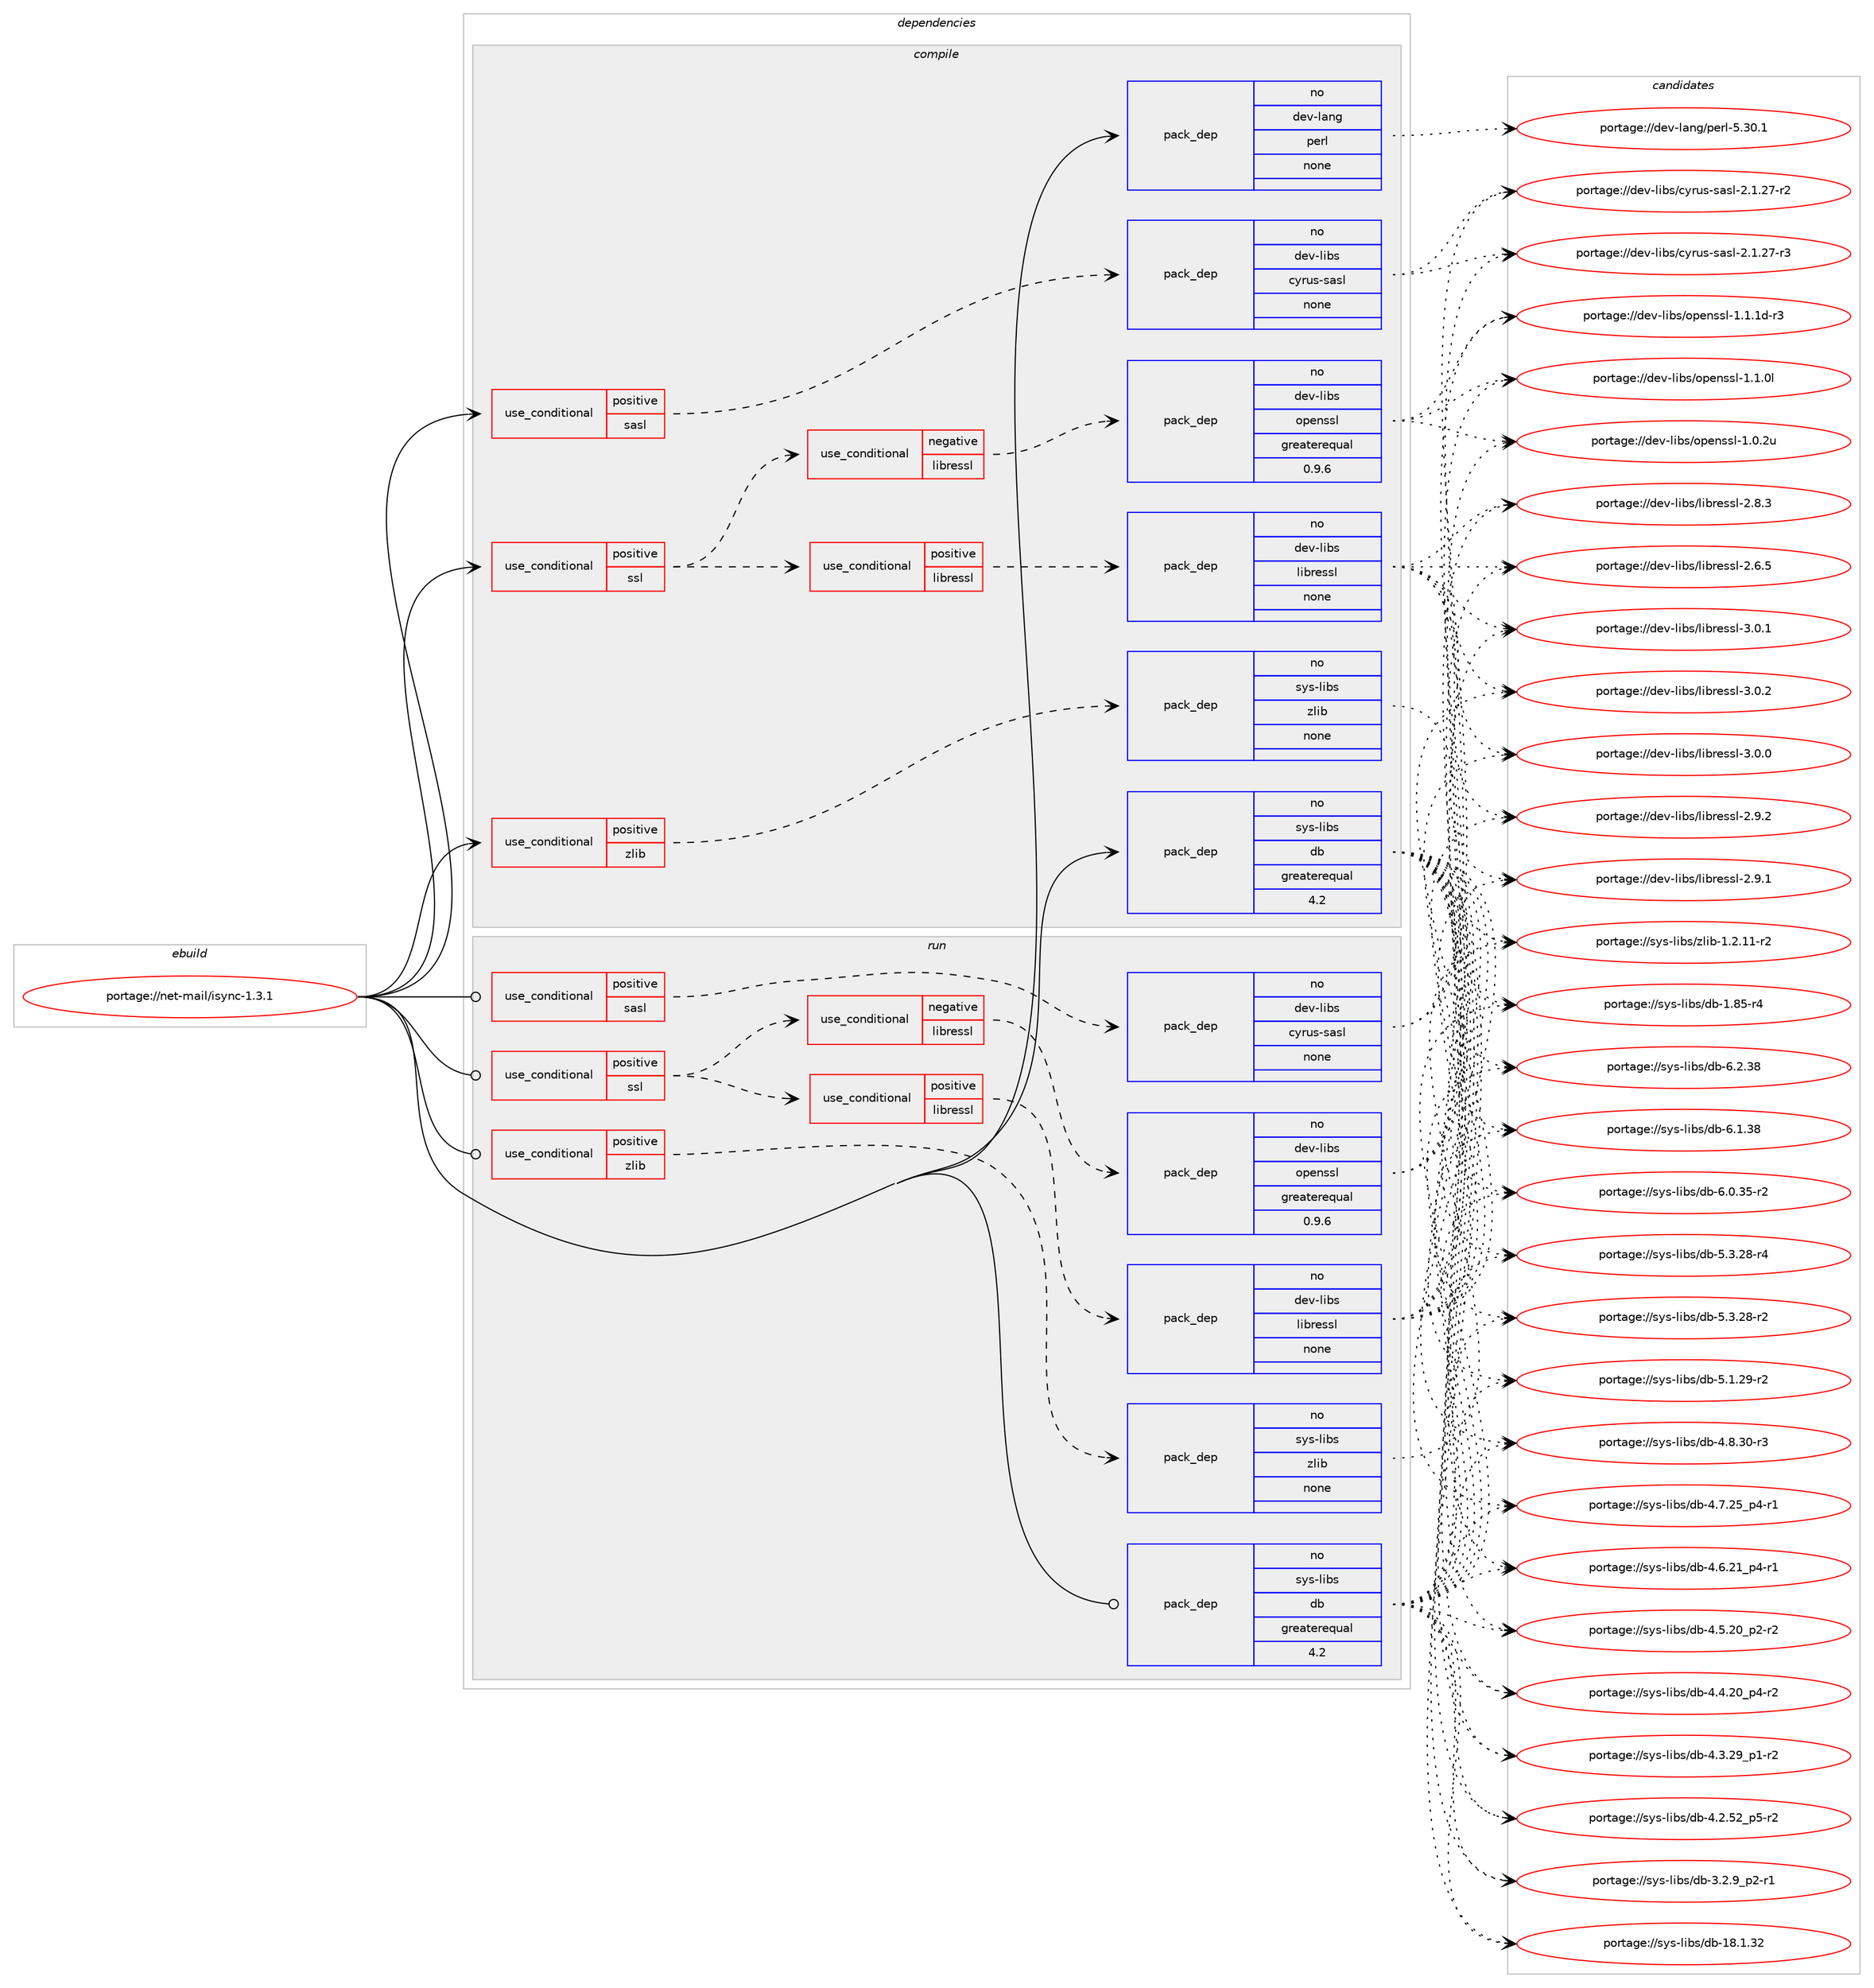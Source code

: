 digraph prolog {

# *************
# Graph options
# *************

newrank=true;
concentrate=true;
compound=true;
graph [rankdir=LR,fontname=Helvetica,fontsize=10,ranksep=1.5];#, ranksep=2.5, nodesep=0.2];
edge  [arrowhead=vee];
node  [fontname=Helvetica,fontsize=10];

# **********
# The ebuild
# **********

subgraph cluster_leftcol {
color=gray;
rank=same;
label=<<i>ebuild</i>>;
id [label="portage://net-mail/isync-1.3.1", color=red, width=4, href="../net-mail/isync-1.3.1.svg"];
}

# ****************
# The dependencies
# ****************

subgraph cluster_midcol {
color=gray;
label=<<i>dependencies</i>>;
subgraph cluster_compile {
fillcolor="#eeeeee";
style=filled;
label=<<i>compile</i>>;
subgraph cond11014 {
dependency56710 [label=<<TABLE BORDER="0" CELLBORDER="1" CELLSPACING="0" CELLPADDING="4"><TR><TD ROWSPAN="3" CELLPADDING="10">use_conditional</TD></TR><TR><TD>positive</TD></TR><TR><TD>sasl</TD></TR></TABLE>>, shape=none, color=red];
subgraph pack44548 {
dependency56711 [label=<<TABLE BORDER="0" CELLBORDER="1" CELLSPACING="0" CELLPADDING="4" WIDTH="220"><TR><TD ROWSPAN="6" CELLPADDING="30">pack_dep</TD></TR><TR><TD WIDTH="110">no</TD></TR><TR><TD>dev-libs</TD></TR><TR><TD>cyrus-sasl</TD></TR><TR><TD>none</TD></TR><TR><TD></TD></TR></TABLE>>, shape=none, color=blue];
}
dependency56710:e -> dependency56711:w [weight=20,style="dashed",arrowhead="vee"];
}
id:e -> dependency56710:w [weight=20,style="solid",arrowhead="vee"];
subgraph cond11015 {
dependency56712 [label=<<TABLE BORDER="0" CELLBORDER="1" CELLSPACING="0" CELLPADDING="4"><TR><TD ROWSPAN="3" CELLPADDING="10">use_conditional</TD></TR><TR><TD>positive</TD></TR><TR><TD>ssl</TD></TR></TABLE>>, shape=none, color=red];
subgraph cond11016 {
dependency56713 [label=<<TABLE BORDER="0" CELLBORDER="1" CELLSPACING="0" CELLPADDING="4"><TR><TD ROWSPAN="3" CELLPADDING="10">use_conditional</TD></TR><TR><TD>negative</TD></TR><TR><TD>libressl</TD></TR></TABLE>>, shape=none, color=red];
subgraph pack44549 {
dependency56714 [label=<<TABLE BORDER="0" CELLBORDER="1" CELLSPACING="0" CELLPADDING="4" WIDTH="220"><TR><TD ROWSPAN="6" CELLPADDING="30">pack_dep</TD></TR><TR><TD WIDTH="110">no</TD></TR><TR><TD>dev-libs</TD></TR><TR><TD>openssl</TD></TR><TR><TD>greaterequal</TD></TR><TR><TD>0.9.6</TD></TR></TABLE>>, shape=none, color=blue];
}
dependency56713:e -> dependency56714:w [weight=20,style="dashed",arrowhead="vee"];
}
dependency56712:e -> dependency56713:w [weight=20,style="dashed",arrowhead="vee"];
subgraph cond11017 {
dependency56715 [label=<<TABLE BORDER="0" CELLBORDER="1" CELLSPACING="0" CELLPADDING="4"><TR><TD ROWSPAN="3" CELLPADDING="10">use_conditional</TD></TR><TR><TD>positive</TD></TR><TR><TD>libressl</TD></TR></TABLE>>, shape=none, color=red];
subgraph pack44550 {
dependency56716 [label=<<TABLE BORDER="0" CELLBORDER="1" CELLSPACING="0" CELLPADDING="4" WIDTH="220"><TR><TD ROWSPAN="6" CELLPADDING="30">pack_dep</TD></TR><TR><TD WIDTH="110">no</TD></TR><TR><TD>dev-libs</TD></TR><TR><TD>libressl</TD></TR><TR><TD>none</TD></TR><TR><TD></TD></TR></TABLE>>, shape=none, color=blue];
}
dependency56715:e -> dependency56716:w [weight=20,style="dashed",arrowhead="vee"];
}
dependency56712:e -> dependency56715:w [weight=20,style="dashed",arrowhead="vee"];
}
id:e -> dependency56712:w [weight=20,style="solid",arrowhead="vee"];
subgraph cond11018 {
dependency56717 [label=<<TABLE BORDER="0" CELLBORDER="1" CELLSPACING="0" CELLPADDING="4"><TR><TD ROWSPAN="3" CELLPADDING="10">use_conditional</TD></TR><TR><TD>positive</TD></TR><TR><TD>zlib</TD></TR></TABLE>>, shape=none, color=red];
subgraph pack44551 {
dependency56718 [label=<<TABLE BORDER="0" CELLBORDER="1" CELLSPACING="0" CELLPADDING="4" WIDTH="220"><TR><TD ROWSPAN="6" CELLPADDING="30">pack_dep</TD></TR><TR><TD WIDTH="110">no</TD></TR><TR><TD>sys-libs</TD></TR><TR><TD>zlib</TD></TR><TR><TD>none</TD></TR><TR><TD></TD></TR></TABLE>>, shape=none, color=blue];
}
dependency56717:e -> dependency56718:w [weight=20,style="dashed",arrowhead="vee"];
}
id:e -> dependency56717:w [weight=20,style="solid",arrowhead="vee"];
subgraph pack44552 {
dependency56719 [label=<<TABLE BORDER="0" CELLBORDER="1" CELLSPACING="0" CELLPADDING="4" WIDTH="220"><TR><TD ROWSPAN="6" CELLPADDING="30">pack_dep</TD></TR><TR><TD WIDTH="110">no</TD></TR><TR><TD>dev-lang</TD></TR><TR><TD>perl</TD></TR><TR><TD>none</TD></TR><TR><TD></TD></TR></TABLE>>, shape=none, color=blue];
}
id:e -> dependency56719:w [weight=20,style="solid",arrowhead="vee"];
subgraph pack44553 {
dependency56720 [label=<<TABLE BORDER="0" CELLBORDER="1" CELLSPACING="0" CELLPADDING="4" WIDTH="220"><TR><TD ROWSPAN="6" CELLPADDING="30">pack_dep</TD></TR><TR><TD WIDTH="110">no</TD></TR><TR><TD>sys-libs</TD></TR><TR><TD>db</TD></TR><TR><TD>greaterequal</TD></TR><TR><TD>4.2</TD></TR></TABLE>>, shape=none, color=blue];
}
id:e -> dependency56720:w [weight=20,style="solid",arrowhead="vee"];
}
subgraph cluster_compileandrun {
fillcolor="#eeeeee";
style=filled;
label=<<i>compile and run</i>>;
}
subgraph cluster_run {
fillcolor="#eeeeee";
style=filled;
label=<<i>run</i>>;
subgraph cond11019 {
dependency56721 [label=<<TABLE BORDER="0" CELLBORDER="1" CELLSPACING="0" CELLPADDING="4"><TR><TD ROWSPAN="3" CELLPADDING="10">use_conditional</TD></TR><TR><TD>positive</TD></TR><TR><TD>sasl</TD></TR></TABLE>>, shape=none, color=red];
subgraph pack44554 {
dependency56722 [label=<<TABLE BORDER="0" CELLBORDER="1" CELLSPACING="0" CELLPADDING="4" WIDTH="220"><TR><TD ROWSPAN="6" CELLPADDING="30">pack_dep</TD></TR><TR><TD WIDTH="110">no</TD></TR><TR><TD>dev-libs</TD></TR><TR><TD>cyrus-sasl</TD></TR><TR><TD>none</TD></TR><TR><TD></TD></TR></TABLE>>, shape=none, color=blue];
}
dependency56721:e -> dependency56722:w [weight=20,style="dashed",arrowhead="vee"];
}
id:e -> dependency56721:w [weight=20,style="solid",arrowhead="odot"];
subgraph cond11020 {
dependency56723 [label=<<TABLE BORDER="0" CELLBORDER="1" CELLSPACING="0" CELLPADDING="4"><TR><TD ROWSPAN="3" CELLPADDING="10">use_conditional</TD></TR><TR><TD>positive</TD></TR><TR><TD>ssl</TD></TR></TABLE>>, shape=none, color=red];
subgraph cond11021 {
dependency56724 [label=<<TABLE BORDER="0" CELLBORDER="1" CELLSPACING="0" CELLPADDING="4"><TR><TD ROWSPAN="3" CELLPADDING="10">use_conditional</TD></TR><TR><TD>negative</TD></TR><TR><TD>libressl</TD></TR></TABLE>>, shape=none, color=red];
subgraph pack44555 {
dependency56725 [label=<<TABLE BORDER="0" CELLBORDER="1" CELLSPACING="0" CELLPADDING="4" WIDTH="220"><TR><TD ROWSPAN="6" CELLPADDING="30">pack_dep</TD></TR><TR><TD WIDTH="110">no</TD></TR><TR><TD>dev-libs</TD></TR><TR><TD>openssl</TD></TR><TR><TD>greaterequal</TD></TR><TR><TD>0.9.6</TD></TR></TABLE>>, shape=none, color=blue];
}
dependency56724:e -> dependency56725:w [weight=20,style="dashed",arrowhead="vee"];
}
dependency56723:e -> dependency56724:w [weight=20,style="dashed",arrowhead="vee"];
subgraph cond11022 {
dependency56726 [label=<<TABLE BORDER="0" CELLBORDER="1" CELLSPACING="0" CELLPADDING="4"><TR><TD ROWSPAN="3" CELLPADDING="10">use_conditional</TD></TR><TR><TD>positive</TD></TR><TR><TD>libressl</TD></TR></TABLE>>, shape=none, color=red];
subgraph pack44556 {
dependency56727 [label=<<TABLE BORDER="0" CELLBORDER="1" CELLSPACING="0" CELLPADDING="4" WIDTH="220"><TR><TD ROWSPAN="6" CELLPADDING="30">pack_dep</TD></TR><TR><TD WIDTH="110">no</TD></TR><TR><TD>dev-libs</TD></TR><TR><TD>libressl</TD></TR><TR><TD>none</TD></TR><TR><TD></TD></TR></TABLE>>, shape=none, color=blue];
}
dependency56726:e -> dependency56727:w [weight=20,style="dashed",arrowhead="vee"];
}
dependency56723:e -> dependency56726:w [weight=20,style="dashed",arrowhead="vee"];
}
id:e -> dependency56723:w [weight=20,style="solid",arrowhead="odot"];
subgraph cond11023 {
dependency56728 [label=<<TABLE BORDER="0" CELLBORDER="1" CELLSPACING="0" CELLPADDING="4"><TR><TD ROWSPAN="3" CELLPADDING="10">use_conditional</TD></TR><TR><TD>positive</TD></TR><TR><TD>zlib</TD></TR></TABLE>>, shape=none, color=red];
subgraph pack44557 {
dependency56729 [label=<<TABLE BORDER="0" CELLBORDER="1" CELLSPACING="0" CELLPADDING="4" WIDTH="220"><TR><TD ROWSPAN="6" CELLPADDING="30">pack_dep</TD></TR><TR><TD WIDTH="110">no</TD></TR><TR><TD>sys-libs</TD></TR><TR><TD>zlib</TD></TR><TR><TD>none</TD></TR><TR><TD></TD></TR></TABLE>>, shape=none, color=blue];
}
dependency56728:e -> dependency56729:w [weight=20,style="dashed",arrowhead="vee"];
}
id:e -> dependency56728:w [weight=20,style="solid",arrowhead="odot"];
subgraph pack44558 {
dependency56730 [label=<<TABLE BORDER="0" CELLBORDER="1" CELLSPACING="0" CELLPADDING="4" WIDTH="220"><TR><TD ROWSPAN="6" CELLPADDING="30">pack_dep</TD></TR><TR><TD WIDTH="110">no</TD></TR><TR><TD>sys-libs</TD></TR><TR><TD>db</TD></TR><TR><TD>greaterequal</TD></TR><TR><TD>4.2</TD></TR></TABLE>>, shape=none, color=blue];
}
id:e -> dependency56730:w [weight=20,style="solid",arrowhead="odot"];
}
}

# **************
# The candidates
# **************

subgraph cluster_choices {
rank=same;
color=gray;
label=<<i>candidates</i>>;

subgraph choice44548 {
color=black;
nodesep=1;
choice100101118451081059811547991211141171154511597115108455046494650554511451 [label="portage://dev-libs/cyrus-sasl-2.1.27-r3", color=red, width=4,href="../dev-libs/cyrus-sasl-2.1.27-r3.svg"];
choice100101118451081059811547991211141171154511597115108455046494650554511450 [label="portage://dev-libs/cyrus-sasl-2.1.27-r2", color=red, width=4,href="../dev-libs/cyrus-sasl-2.1.27-r2.svg"];
dependency56711:e -> choice100101118451081059811547991211141171154511597115108455046494650554511451:w [style=dotted,weight="100"];
dependency56711:e -> choice100101118451081059811547991211141171154511597115108455046494650554511450:w [style=dotted,weight="100"];
}
subgraph choice44549 {
color=black;
nodesep=1;
choice1001011184510810598115471111121011101151151084549464946491004511451 [label="portage://dev-libs/openssl-1.1.1d-r3", color=red, width=4,href="../dev-libs/openssl-1.1.1d-r3.svg"];
choice100101118451081059811547111112101110115115108454946494648108 [label="portage://dev-libs/openssl-1.1.0l", color=red, width=4,href="../dev-libs/openssl-1.1.0l.svg"];
choice100101118451081059811547111112101110115115108454946484650117 [label="portage://dev-libs/openssl-1.0.2u", color=red, width=4,href="../dev-libs/openssl-1.0.2u.svg"];
dependency56714:e -> choice1001011184510810598115471111121011101151151084549464946491004511451:w [style=dotted,weight="100"];
dependency56714:e -> choice100101118451081059811547111112101110115115108454946494648108:w [style=dotted,weight="100"];
dependency56714:e -> choice100101118451081059811547111112101110115115108454946484650117:w [style=dotted,weight="100"];
}
subgraph choice44550 {
color=black;
nodesep=1;
choice10010111845108105981154710810598114101115115108455146484650 [label="portage://dev-libs/libressl-3.0.2", color=red, width=4,href="../dev-libs/libressl-3.0.2.svg"];
choice10010111845108105981154710810598114101115115108455146484649 [label="portage://dev-libs/libressl-3.0.1", color=red, width=4,href="../dev-libs/libressl-3.0.1.svg"];
choice10010111845108105981154710810598114101115115108455146484648 [label="portage://dev-libs/libressl-3.0.0", color=red, width=4,href="../dev-libs/libressl-3.0.0.svg"];
choice10010111845108105981154710810598114101115115108455046574650 [label="portage://dev-libs/libressl-2.9.2", color=red, width=4,href="../dev-libs/libressl-2.9.2.svg"];
choice10010111845108105981154710810598114101115115108455046574649 [label="portage://dev-libs/libressl-2.9.1", color=red, width=4,href="../dev-libs/libressl-2.9.1.svg"];
choice10010111845108105981154710810598114101115115108455046564651 [label="portage://dev-libs/libressl-2.8.3", color=red, width=4,href="../dev-libs/libressl-2.8.3.svg"];
choice10010111845108105981154710810598114101115115108455046544653 [label="portage://dev-libs/libressl-2.6.5", color=red, width=4,href="../dev-libs/libressl-2.6.5.svg"];
dependency56716:e -> choice10010111845108105981154710810598114101115115108455146484650:w [style=dotted,weight="100"];
dependency56716:e -> choice10010111845108105981154710810598114101115115108455146484649:w [style=dotted,weight="100"];
dependency56716:e -> choice10010111845108105981154710810598114101115115108455146484648:w [style=dotted,weight="100"];
dependency56716:e -> choice10010111845108105981154710810598114101115115108455046574650:w [style=dotted,weight="100"];
dependency56716:e -> choice10010111845108105981154710810598114101115115108455046574649:w [style=dotted,weight="100"];
dependency56716:e -> choice10010111845108105981154710810598114101115115108455046564651:w [style=dotted,weight="100"];
dependency56716:e -> choice10010111845108105981154710810598114101115115108455046544653:w [style=dotted,weight="100"];
}
subgraph choice44551 {
color=black;
nodesep=1;
choice11512111545108105981154712210810598454946504649494511450 [label="portage://sys-libs/zlib-1.2.11-r2", color=red, width=4,href="../sys-libs/zlib-1.2.11-r2.svg"];
dependency56718:e -> choice11512111545108105981154712210810598454946504649494511450:w [style=dotted,weight="100"];
}
subgraph choice44552 {
color=black;
nodesep=1;
choice10010111845108971101034711210111410845534651484649 [label="portage://dev-lang/perl-5.30.1", color=red, width=4,href="../dev-lang/perl-5.30.1.svg"];
dependency56719:e -> choice10010111845108971101034711210111410845534651484649:w [style=dotted,weight="100"];
}
subgraph choice44553 {
color=black;
nodesep=1;
choice1151211154510810598115471009845544650465156 [label="portage://sys-libs/db-6.2.38", color=red, width=4,href="../sys-libs/db-6.2.38.svg"];
choice1151211154510810598115471009845544649465156 [label="portage://sys-libs/db-6.1.38", color=red, width=4,href="../sys-libs/db-6.1.38.svg"];
choice11512111545108105981154710098455446484651534511450 [label="portage://sys-libs/db-6.0.35-r2", color=red, width=4,href="../sys-libs/db-6.0.35-r2.svg"];
choice11512111545108105981154710098455346514650564511452 [label="portage://sys-libs/db-5.3.28-r4", color=red, width=4,href="../sys-libs/db-5.3.28-r4.svg"];
choice11512111545108105981154710098455346514650564511450 [label="portage://sys-libs/db-5.3.28-r2", color=red, width=4,href="../sys-libs/db-5.3.28-r2.svg"];
choice11512111545108105981154710098455346494650574511450 [label="portage://sys-libs/db-5.1.29-r2", color=red, width=4,href="../sys-libs/db-5.1.29-r2.svg"];
choice11512111545108105981154710098455246564651484511451 [label="portage://sys-libs/db-4.8.30-r3", color=red, width=4,href="../sys-libs/db-4.8.30-r3.svg"];
choice115121115451081059811547100984552465546505395112524511449 [label="portage://sys-libs/db-4.7.25_p4-r1", color=red, width=4,href="../sys-libs/db-4.7.25_p4-r1.svg"];
choice115121115451081059811547100984552465446504995112524511449 [label="portage://sys-libs/db-4.6.21_p4-r1", color=red, width=4,href="../sys-libs/db-4.6.21_p4-r1.svg"];
choice115121115451081059811547100984552465346504895112504511450 [label="portage://sys-libs/db-4.5.20_p2-r2", color=red, width=4,href="../sys-libs/db-4.5.20_p2-r2.svg"];
choice115121115451081059811547100984552465246504895112524511450 [label="portage://sys-libs/db-4.4.20_p4-r2", color=red, width=4,href="../sys-libs/db-4.4.20_p4-r2.svg"];
choice115121115451081059811547100984552465146505795112494511450 [label="portage://sys-libs/db-4.3.29_p1-r2", color=red, width=4,href="../sys-libs/db-4.3.29_p1-r2.svg"];
choice115121115451081059811547100984552465046535095112534511450 [label="portage://sys-libs/db-4.2.52_p5-r2", color=red, width=4,href="../sys-libs/db-4.2.52_p5-r2.svg"];
choice1151211154510810598115471009845514650465795112504511449 [label="portage://sys-libs/db-3.2.9_p2-r1", color=red, width=4,href="../sys-libs/db-3.2.9_p2-r1.svg"];
choice115121115451081059811547100984549564649465150 [label="portage://sys-libs/db-18.1.32", color=red, width=4,href="../sys-libs/db-18.1.32.svg"];
choice1151211154510810598115471009845494656534511452 [label="portage://sys-libs/db-1.85-r4", color=red, width=4,href="../sys-libs/db-1.85-r4.svg"];
dependency56720:e -> choice1151211154510810598115471009845544650465156:w [style=dotted,weight="100"];
dependency56720:e -> choice1151211154510810598115471009845544649465156:w [style=dotted,weight="100"];
dependency56720:e -> choice11512111545108105981154710098455446484651534511450:w [style=dotted,weight="100"];
dependency56720:e -> choice11512111545108105981154710098455346514650564511452:w [style=dotted,weight="100"];
dependency56720:e -> choice11512111545108105981154710098455346514650564511450:w [style=dotted,weight="100"];
dependency56720:e -> choice11512111545108105981154710098455346494650574511450:w [style=dotted,weight="100"];
dependency56720:e -> choice11512111545108105981154710098455246564651484511451:w [style=dotted,weight="100"];
dependency56720:e -> choice115121115451081059811547100984552465546505395112524511449:w [style=dotted,weight="100"];
dependency56720:e -> choice115121115451081059811547100984552465446504995112524511449:w [style=dotted,weight="100"];
dependency56720:e -> choice115121115451081059811547100984552465346504895112504511450:w [style=dotted,weight="100"];
dependency56720:e -> choice115121115451081059811547100984552465246504895112524511450:w [style=dotted,weight="100"];
dependency56720:e -> choice115121115451081059811547100984552465146505795112494511450:w [style=dotted,weight="100"];
dependency56720:e -> choice115121115451081059811547100984552465046535095112534511450:w [style=dotted,weight="100"];
dependency56720:e -> choice1151211154510810598115471009845514650465795112504511449:w [style=dotted,weight="100"];
dependency56720:e -> choice115121115451081059811547100984549564649465150:w [style=dotted,weight="100"];
dependency56720:e -> choice1151211154510810598115471009845494656534511452:w [style=dotted,weight="100"];
}
subgraph choice44554 {
color=black;
nodesep=1;
choice100101118451081059811547991211141171154511597115108455046494650554511451 [label="portage://dev-libs/cyrus-sasl-2.1.27-r3", color=red, width=4,href="../dev-libs/cyrus-sasl-2.1.27-r3.svg"];
choice100101118451081059811547991211141171154511597115108455046494650554511450 [label="portage://dev-libs/cyrus-sasl-2.1.27-r2", color=red, width=4,href="../dev-libs/cyrus-sasl-2.1.27-r2.svg"];
dependency56722:e -> choice100101118451081059811547991211141171154511597115108455046494650554511451:w [style=dotted,weight="100"];
dependency56722:e -> choice100101118451081059811547991211141171154511597115108455046494650554511450:w [style=dotted,weight="100"];
}
subgraph choice44555 {
color=black;
nodesep=1;
choice1001011184510810598115471111121011101151151084549464946491004511451 [label="portage://dev-libs/openssl-1.1.1d-r3", color=red, width=4,href="../dev-libs/openssl-1.1.1d-r3.svg"];
choice100101118451081059811547111112101110115115108454946494648108 [label="portage://dev-libs/openssl-1.1.0l", color=red, width=4,href="../dev-libs/openssl-1.1.0l.svg"];
choice100101118451081059811547111112101110115115108454946484650117 [label="portage://dev-libs/openssl-1.0.2u", color=red, width=4,href="../dev-libs/openssl-1.0.2u.svg"];
dependency56725:e -> choice1001011184510810598115471111121011101151151084549464946491004511451:w [style=dotted,weight="100"];
dependency56725:e -> choice100101118451081059811547111112101110115115108454946494648108:w [style=dotted,weight="100"];
dependency56725:e -> choice100101118451081059811547111112101110115115108454946484650117:w [style=dotted,weight="100"];
}
subgraph choice44556 {
color=black;
nodesep=1;
choice10010111845108105981154710810598114101115115108455146484650 [label="portage://dev-libs/libressl-3.0.2", color=red, width=4,href="../dev-libs/libressl-3.0.2.svg"];
choice10010111845108105981154710810598114101115115108455146484649 [label="portage://dev-libs/libressl-3.0.1", color=red, width=4,href="../dev-libs/libressl-3.0.1.svg"];
choice10010111845108105981154710810598114101115115108455146484648 [label="portage://dev-libs/libressl-3.0.0", color=red, width=4,href="../dev-libs/libressl-3.0.0.svg"];
choice10010111845108105981154710810598114101115115108455046574650 [label="portage://dev-libs/libressl-2.9.2", color=red, width=4,href="../dev-libs/libressl-2.9.2.svg"];
choice10010111845108105981154710810598114101115115108455046574649 [label="portage://dev-libs/libressl-2.9.1", color=red, width=4,href="../dev-libs/libressl-2.9.1.svg"];
choice10010111845108105981154710810598114101115115108455046564651 [label="portage://dev-libs/libressl-2.8.3", color=red, width=4,href="../dev-libs/libressl-2.8.3.svg"];
choice10010111845108105981154710810598114101115115108455046544653 [label="portage://dev-libs/libressl-2.6.5", color=red, width=4,href="../dev-libs/libressl-2.6.5.svg"];
dependency56727:e -> choice10010111845108105981154710810598114101115115108455146484650:w [style=dotted,weight="100"];
dependency56727:e -> choice10010111845108105981154710810598114101115115108455146484649:w [style=dotted,weight="100"];
dependency56727:e -> choice10010111845108105981154710810598114101115115108455146484648:w [style=dotted,weight="100"];
dependency56727:e -> choice10010111845108105981154710810598114101115115108455046574650:w [style=dotted,weight="100"];
dependency56727:e -> choice10010111845108105981154710810598114101115115108455046574649:w [style=dotted,weight="100"];
dependency56727:e -> choice10010111845108105981154710810598114101115115108455046564651:w [style=dotted,weight="100"];
dependency56727:e -> choice10010111845108105981154710810598114101115115108455046544653:w [style=dotted,weight="100"];
}
subgraph choice44557 {
color=black;
nodesep=1;
choice11512111545108105981154712210810598454946504649494511450 [label="portage://sys-libs/zlib-1.2.11-r2", color=red, width=4,href="../sys-libs/zlib-1.2.11-r2.svg"];
dependency56729:e -> choice11512111545108105981154712210810598454946504649494511450:w [style=dotted,weight="100"];
}
subgraph choice44558 {
color=black;
nodesep=1;
choice1151211154510810598115471009845544650465156 [label="portage://sys-libs/db-6.2.38", color=red, width=4,href="../sys-libs/db-6.2.38.svg"];
choice1151211154510810598115471009845544649465156 [label="portage://sys-libs/db-6.1.38", color=red, width=4,href="../sys-libs/db-6.1.38.svg"];
choice11512111545108105981154710098455446484651534511450 [label="portage://sys-libs/db-6.0.35-r2", color=red, width=4,href="../sys-libs/db-6.0.35-r2.svg"];
choice11512111545108105981154710098455346514650564511452 [label="portage://sys-libs/db-5.3.28-r4", color=red, width=4,href="../sys-libs/db-5.3.28-r4.svg"];
choice11512111545108105981154710098455346514650564511450 [label="portage://sys-libs/db-5.3.28-r2", color=red, width=4,href="../sys-libs/db-5.3.28-r2.svg"];
choice11512111545108105981154710098455346494650574511450 [label="portage://sys-libs/db-5.1.29-r2", color=red, width=4,href="../sys-libs/db-5.1.29-r2.svg"];
choice11512111545108105981154710098455246564651484511451 [label="portage://sys-libs/db-4.8.30-r3", color=red, width=4,href="../sys-libs/db-4.8.30-r3.svg"];
choice115121115451081059811547100984552465546505395112524511449 [label="portage://sys-libs/db-4.7.25_p4-r1", color=red, width=4,href="../sys-libs/db-4.7.25_p4-r1.svg"];
choice115121115451081059811547100984552465446504995112524511449 [label="portage://sys-libs/db-4.6.21_p4-r1", color=red, width=4,href="../sys-libs/db-4.6.21_p4-r1.svg"];
choice115121115451081059811547100984552465346504895112504511450 [label="portage://sys-libs/db-4.5.20_p2-r2", color=red, width=4,href="../sys-libs/db-4.5.20_p2-r2.svg"];
choice115121115451081059811547100984552465246504895112524511450 [label="portage://sys-libs/db-4.4.20_p4-r2", color=red, width=4,href="../sys-libs/db-4.4.20_p4-r2.svg"];
choice115121115451081059811547100984552465146505795112494511450 [label="portage://sys-libs/db-4.3.29_p1-r2", color=red, width=4,href="../sys-libs/db-4.3.29_p1-r2.svg"];
choice115121115451081059811547100984552465046535095112534511450 [label="portage://sys-libs/db-4.2.52_p5-r2", color=red, width=4,href="../sys-libs/db-4.2.52_p5-r2.svg"];
choice1151211154510810598115471009845514650465795112504511449 [label="portage://sys-libs/db-3.2.9_p2-r1", color=red, width=4,href="../sys-libs/db-3.2.9_p2-r1.svg"];
choice115121115451081059811547100984549564649465150 [label="portage://sys-libs/db-18.1.32", color=red, width=4,href="../sys-libs/db-18.1.32.svg"];
choice1151211154510810598115471009845494656534511452 [label="portage://sys-libs/db-1.85-r4", color=red, width=4,href="../sys-libs/db-1.85-r4.svg"];
dependency56730:e -> choice1151211154510810598115471009845544650465156:w [style=dotted,weight="100"];
dependency56730:e -> choice1151211154510810598115471009845544649465156:w [style=dotted,weight="100"];
dependency56730:e -> choice11512111545108105981154710098455446484651534511450:w [style=dotted,weight="100"];
dependency56730:e -> choice11512111545108105981154710098455346514650564511452:w [style=dotted,weight="100"];
dependency56730:e -> choice11512111545108105981154710098455346514650564511450:w [style=dotted,weight="100"];
dependency56730:e -> choice11512111545108105981154710098455346494650574511450:w [style=dotted,weight="100"];
dependency56730:e -> choice11512111545108105981154710098455246564651484511451:w [style=dotted,weight="100"];
dependency56730:e -> choice115121115451081059811547100984552465546505395112524511449:w [style=dotted,weight="100"];
dependency56730:e -> choice115121115451081059811547100984552465446504995112524511449:w [style=dotted,weight="100"];
dependency56730:e -> choice115121115451081059811547100984552465346504895112504511450:w [style=dotted,weight="100"];
dependency56730:e -> choice115121115451081059811547100984552465246504895112524511450:w [style=dotted,weight="100"];
dependency56730:e -> choice115121115451081059811547100984552465146505795112494511450:w [style=dotted,weight="100"];
dependency56730:e -> choice115121115451081059811547100984552465046535095112534511450:w [style=dotted,weight="100"];
dependency56730:e -> choice1151211154510810598115471009845514650465795112504511449:w [style=dotted,weight="100"];
dependency56730:e -> choice115121115451081059811547100984549564649465150:w [style=dotted,weight="100"];
dependency56730:e -> choice1151211154510810598115471009845494656534511452:w [style=dotted,weight="100"];
}
}

}
